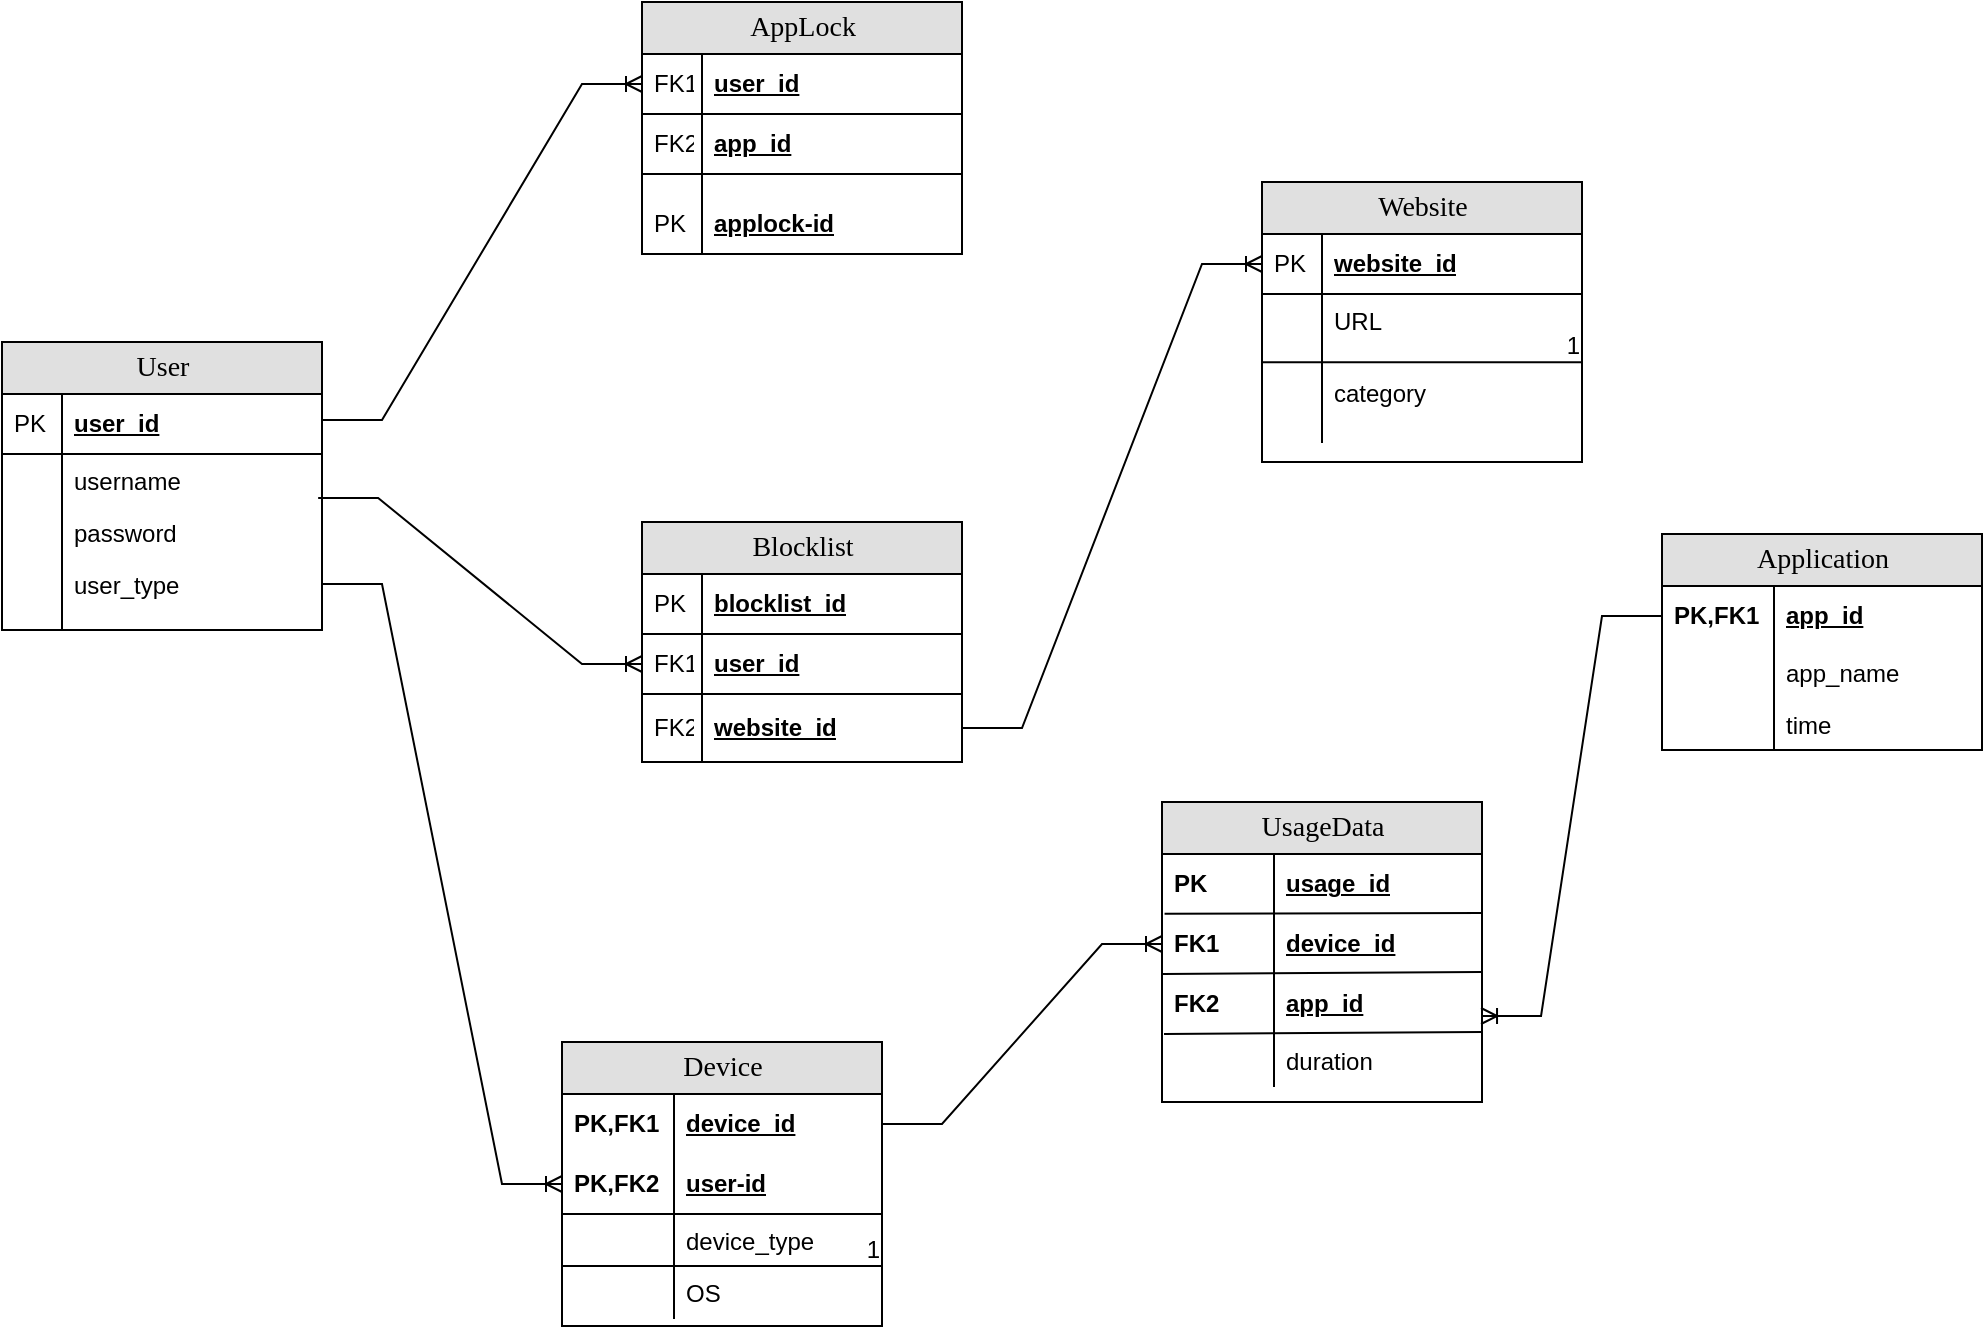<mxfile version="24.4.9" type="github">
  <diagram id="QlL1om-BwzvxGUjIWNr9" name="erd">
    <mxGraphModel dx="1649" dy="728" grid="1" gridSize="10" guides="1" tooltips="1" connect="1" arrows="1" fold="1" page="1" pageScale="1" pageWidth="850" pageHeight="1100" math="0" shadow="0">
      <root>
        <mxCell id="0" />
        <mxCell id="1" parent="0" />
        <mxCell id="mVgx2zE_5AAyynSpxI6j-8" value="Blocklist" style="swimlane;html=1;fontStyle=0;childLayout=stackLayout;horizontal=1;startSize=26;fillColor=#e0e0e0;horizontalStack=0;resizeParent=1;resizeLast=0;collapsible=1;marginBottom=0;swimlaneFillColor=#ffffff;align=center;rounded=0;shadow=0;comic=0;labelBackgroundColor=none;strokeWidth=1;fontFamily=Verdana;fontSize=14;swimlaneLine=1;" parent="1" vertex="1">
          <mxGeometry x="360" y="370" width="160" height="120" as="geometry" />
        </mxCell>
        <mxCell id="mVgx2zE_5AAyynSpxI6j-9" value="blocklist_id" style="shape=partialRectangle;top=0;left=0;right=0;bottom=1;html=1;align=left;verticalAlign=middle;fillColor=none;spacingLeft=34;spacingRight=4;whiteSpace=wrap;overflow=hidden;rotatable=0;points=[[0,0.5],[1,0.5]];portConstraint=eastwest;dropTarget=0;fontStyle=5;" parent="mVgx2zE_5AAyynSpxI6j-8" vertex="1">
          <mxGeometry y="26" width="160" height="30" as="geometry" />
        </mxCell>
        <mxCell id="mVgx2zE_5AAyynSpxI6j-10" value="PK" style="shape=partialRectangle;top=0;left=0;bottom=0;html=1;fillColor=none;align=left;verticalAlign=middle;spacingLeft=4;spacingRight=4;whiteSpace=wrap;overflow=hidden;rotatable=0;points=[];portConstraint=eastwest;part=1;" parent="mVgx2zE_5AAyynSpxI6j-9" vertex="1" connectable="0">
          <mxGeometry width="30" height="30" as="geometry" />
        </mxCell>
        <mxCell id="c1zQI3e8gxtUs3fDlMbk-2" value="user_id" style="shape=partialRectangle;top=0;left=0;right=0;bottom=1;html=1;align=left;verticalAlign=middle;fillColor=none;spacingLeft=34;spacingRight=4;whiteSpace=wrap;overflow=hidden;rotatable=0;points=[[0,0.5],[1,0.5]];portConstraint=eastwest;dropTarget=0;fontStyle=5;" parent="mVgx2zE_5AAyynSpxI6j-8" vertex="1">
          <mxGeometry y="56" width="160" height="30" as="geometry" />
        </mxCell>
        <mxCell id="c1zQI3e8gxtUs3fDlMbk-3" value="FK1" style="shape=partialRectangle;top=0;left=0;bottom=0;html=1;fillColor=none;align=left;verticalAlign=middle;spacingLeft=4;spacingRight=4;whiteSpace=wrap;overflow=hidden;rotatable=0;points=[];portConstraint=eastwest;part=1;" parent="c1zQI3e8gxtUs3fDlMbk-2" vertex="1" connectable="0">
          <mxGeometry width="30" height="30" as="geometry" />
        </mxCell>
        <mxCell id="c1zQI3e8gxtUs3fDlMbk-5" value="website_id" style="shape=partialRectangle;top=0;left=0;right=0;bottom=1;html=1;align=left;verticalAlign=middle;fillColor=none;spacingLeft=34;spacingRight=4;whiteSpace=wrap;overflow=hidden;rotatable=0;points=[[0,0.5],[1,0.5]];portConstraint=eastwest;dropTarget=0;fontStyle=5;" parent="mVgx2zE_5AAyynSpxI6j-8" vertex="1">
          <mxGeometry y="86" width="160" height="34" as="geometry" />
        </mxCell>
        <mxCell id="c1zQI3e8gxtUs3fDlMbk-6" value="FK2" style="shape=partialRectangle;top=0;left=0;bottom=0;html=1;fillColor=none;align=left;verticalAlign=middle;spacingLeft=4;spacingRight=4;whiteSpace=wrap;overflow=hidden;rotatable=0;points=[];portConstraint=eastwest;part=1;" parent="c1zQI3e8gxtUs3fDlMbk-5" vertex="1" connectable="0">
          <mxGeometry width="30" height="34" as="geometry" />
        </mxCell>
        <mxCell id="mVgx2zE_5AAyynSpxI6j-1" value="Device" style="swimlane;html=1;fontStyle=0;childLayout=stackLayout;horizontal=1;startSize=26;fillColor=#e0e0e0;horizontalStack=0;resizeParent=1;resizeLast=0;collapsible=1;marginBottom=0;swimlaneFillColor=#ffffff;align=center;rounded=0;shadow=0;comic=0;labelBackgroundColor=none;strokeWidth=1;fontFamily=Verdana;fontSize=14" parent="1" vertex="1">
          <mxGeometry x="320" y="630" width="160" height="142" as="geometry" />
        </mxCell>
        <mxCell id="mVgx2zE_5AAyynSpxI6j-2" value="device_id" style="shape=partialRectangle;top=0;left=0;right=0;bottom=0;html=1;align=left;verticalAlign=middle;fillColor=none;spacingLeft=60;spacingRight=4;whiteSpace=wrap;overflow=hidden;rotatable=0;points=[[0,0.5],[1,0.5]];portConstraint=eastwest;dropTarget=0;fontStyle=5;" parent="mVgx2zE_5AAyynSpxI6j-1" vertex="1">
          <mxGeometry y="26" width="160" height="30" as="geometry" />
        </mxCell>
        <mxCell id="mVgx2zE_5AAyynSpxI6j-3" value="PK,FK1" style="shape=partialRectangle;fontStyle=1;top=0;left=0;bottom=0;html=1;fillColor=none;align=left;verticalAlign=middle;spacingLeft=4;spacingRight=4;whiteSpace=wrap;overflow=hidden;rotatable=0;points=[];portConstraint=eastwest;part=1;" parent="mVgx2zE_5AAyynSpxI6j-2" vertex="1" connectable="0">
          <mxGeometry width="56" height="30" as="geometry" />
        </mxCell>
        <mxCell id="mVgx2zE_5AAyynSpxI6j-4" value="user-id" style="shape=partialRectangle;top=0;left=0;right=0;bottom=1;html=1;align=left;verticalAlign=middle;fillColor=none;spacingLeft=60;spacingRight=4;whiteSpace=wrap;overflow=hidden;rotatable=0;points=[[0,0.5],[1,0.5]];portConstraint=eastwest;dropTarget=0;fontStyle=5;" parent="mVgx2zE_5AAyynSpxI6j-1" vertex="1">
          <mxGeometry y="56" width="160" height="30" as="geometry" />
        </mxCell>
        <mxCell id="mVgx2zE_5AAyynSpxI6j-5" value="PK,FK2" style="shape=partialRectangle;fontStyle=1;top=0;left=0;bottom=0;html=1;fillColor=none;align=left;verticalAlign=middle;spacingLeft=4;spacingRight=4;whiteSpace=wrap;overflow=hidden;rotatable=0;points=[];portConstraint=eastwest;part=1;" parent="mVgx2zE_5AAyynSpxI6j-4" vertex="1" connectable="0">
          <mxGeometry width="56" height="30" as="geometry" />
        </mxCell>
        <mxCell id="fn-GT116ZvKYQ0zQzeax-7" value="device_type" style="shape=partialRectangle;top=0;left=0;right=0;bottom=0;html=1;align=left;verticalAlign=top;fillColor=none;spacingLeft=60;spacingRight=4;whiteSpace=wrap;overflow=hidden;rotatable=0;points=[[0,0.5],[1,0.5]];portConstraint=eastwest;dropTarget=0;" vertex="1" parent="mVgx2zE_5AAyynSpxI6j-1">
          <mxGeometry y="86" width="160" height="26" as="geometry" />
        </mxCell>
        <mxCell id="fn-GT116ZvKYQ0zQzeax-8" value="" style="shape=partialRectangle;top=0;left=0;bottom=0;html=1;fillColor=none;align=left;verticalAlign=top;spacingLeft=4;spacingRight=4;whiteSpace=wrap;overflow=hidden;rotatable=0;points=[];portConstraint=eastwest;part=1;" vertex="1" connectable="0" parent="fn-GT116ZvKYQ0zQzeax-7">
          <mxGeometry width="56" height="26" as="geometry" />
        </mxCell>
        <mxCell id="fn-GT116ZvKYQ0zQzeax-58" value="" style="endArrow=none;html=1;rounded=0;" edge="1" parent="mVgx2zE_5AAyynSpxI6j-1">
          <mxGeometry relative="1" as="geometry">
            <mxPoint y="112" as="sourcePoint" />
            <mxPoint x="160" y="112" as="targetPoint" />
          </mxGeometry>
        </mxCell>
        <mxCell id="fn-GT116ZvKYQ0zQzeax-59" value="1" style="resizable=0;html=1;whiteSpace=wrap;align=right;verticalAlign=bottom;" connectable="0" vertex="1" parent="fn-GT116ZvKYQ0zQzeax-58">
          <mxGeometry x="1" relative="1" as="geometry" />
        </mxCell>
        <mxCell id="fn-GT116ZvKYQ0zQzeax-9" value="OS" style="shape=partialRectangle;top=0;left=0;right=0;bottom=0;html=1;align=left;verticalAlign=top;fillColor=none;spacingLeft=60;spacingRight=4;whiteSpace=wrap;overflow=hidden;rotatable=0;points=[[0,0.5],[1,0.5]];portConstraint=eastwest;dropTarget=0;" vertex="1" parent="mVgx2zE_5AAyynSpxI6j-1">
          <mxGeometry y="112" width="160" height="26" as="geometry" />
        </mxCell>
        <mxCell id="fn-GT116ZvKYQ0zQzeax-10" value="" style="shape=partialRectangle;top=0;left=0;bottom=0;html=1;fillColor=none;align=left;verticalAlign=top;spacingLeft=4;spacingRight=4;whiteSpace=wrap;overflow=hidden;rotatable=0;points=[];portConstraint=eastwest;part=1;" vertex="1" connectable="0" parent="fn-GT116ZvKYQ0zQzeax-9">
          <mxGeometry width="56" height="26" as="geometry" />
        </mxCell>
        <mxCell id="mVgx2zE_5AAyynSpxI6j-19" value="AppLock" style="swimlane;html=1;fontStyle=0;childLayout=stackLayout;horizontal=1;startSize=26;fillColor=#e0e0e0;horizontalStack=0;resizeParent=1;resizeLast=0;collapsible=1;marginBottom=0;swimlaneFillColor=#ffffff;align=center;rounded=0;shadow=0;comic=0;labelBackgroundColor=none;strokeWidth=1;fontFamily=Verdana;fontSize=14" parent="1" vertex="1">
          <mxGeometry x="360" y="110" width="160" height="126" as="geometry" />
        </mxCell>
        <mxCell id="c1zQI3e8gxtUs3fDlMbk-9" value="user_id" style="shape=partialRectangle;top=0;left=0;right=0;bottom=1;html=1;align=left;verticalAlign=middle;fillColor=none;spacingLeft=34;spacingRight=4;whiteSpace=wrap;overflow=hidden;rotatable=0;points=[[0,0.5],[1,0.5]];portConstraint=eastwest;dropTarget=0;fontStyle=5;" parent="mVgx2zE_5AAyynSpxI6j-19" vertex="1">
          <mxGeometry y="26" width="160" height="30" as="geometry" />
        </mxCell>
        <mxCell id="c1zQI3e8gxtUs3fDlMbk-10" value="FK1" style="shape=partialRectangle;top=0;left=0;bottom=0;html=1;fillColor=none;align=left;verticalAlign=middle;spacingLeft=4;spacingRight=4;whiteSpace=wrap;overflow=hidden;rotatable=0;points=[];portConstraint=eastwest;part=1;" parent="c1zQI3e8gxtUs3fDlMbk-9" vertex="1" connectable="0">
          <mxGeometry width="30" height="30" as="geometry" />
        </mxCell>
        <mxCell id="c1zQI3e8gxtUs3fDlMbk-11" value="app_id" style="shape=partialRectangle;top=0;left=0;right=0;bottom=1;html=1;align=left;verticalAlign=middle;fillColor=none;spacingLeft=34;spacingRight=4;whiteSpace=wrap;overflow=hidden;rotatable=0;points=[[0,0.5],[1,0.5]];portConstraint=eastwest;dropTarget=0;fontStyle=5;" parent="mVgx2zE_5AAyynSpxI6j-19" vertex="1">
          <mxGeometry y="56" width="160" height="30" as="geometry" />
        </mxCell>
        <mxCell id="c1zQI3e8gxtUs3fDlMbk-12" value="FK2" style="shape=partialRectangle;top=0;left=0;bottom=0;html=1;fillColor=none;align=left;verticalAlign=middle;spacingLeft=4;spacingRight=4;whiteSpace=wrap;overflow=hidden;rotatable=0;points=[];portConstraint=eastwest;part=1;" parent="c1zQI3e8gxtUs3fDlMbk-11" vertex="1" connectable="0">
          <mxGeometry width="30" height="30" as="geometry" />
        </mxCell>
        <mxCell id="mVgx2zE_5AAyynSpxI6j-28" value="" style="shape=partialRectangle;top=0;left=0;right=0;bottom=0;html=1;align=left;verticalAlign=top;fillColor=none;spacingLeft=34;spacingRight=4;whiteSpace=wrap;overflow=hidden;rotatable=0;points=[[0,0.5],[1,0.5]];portConstraint=eastwest;dropTarget=0;" parent="mVgx2zE_5AAyynSpxI6j-19" vertex="1">
          <mxGeometry y="86" width="160" height="10" as="geometry" />
        </mxCell>
        <mxCell id="mVgx2zE_5AAyynSpxI6j-29" value="" style="shape=partialRectangle;top=0;left=0;bottom=0;html=1;fillColor=none;align=left;verticalAlign=top;spacingLeft=4;spacingRight=4;whiteSpace=wrap;overflow=hidden;rotatable=0;points=[];portConstraint=eastwest;part=1;" parent="mVgx2zE_5AAyynSpxI6j-28" vertex="1" connectable="0">
          <mxGeometry width="30" height="10" as="geometry" />
        </mxCell>
        <mxCell id="mVgx2zE_5AAyynSpxI6j-20" value="applock-id" style="shape=partialRectangle;top=0;left=0;right=0;bottom=1;html=1;align=left;verticalAlign=middle;fillColor=none;spacingLeft=34;spacingRight=4;whiteSpace=wrap;overflow=hidden;rotatable=0;points=[[0,0.5],[1,0.5]];portConstraint=eastwest;dropTarget=0;fontStyle=5;" parent="mVgx2zE_5AAyynSpxI6j-19" vertex="1">
          <mxGeometry y="96" width="160" height="30" as="geometry" />
        </mxCell>
        <mxCell id="mVgx2zE_5AAyynSpxI6j-21" value="PK" style="shape=partialRectangle;top=0;left=0;bottom=0;html=1;fillColor=none;align=left;verticalAlign=middle;spacingLeft=4;spacingRight=4;whiteSpace=wrap;overflow=hidden;rotatable=0;points=[];portConstraint=eastwest;part=1;" parent="mVgx2zE_5AAyynSpxI6j-20" vertex="1" connectable="0">
          <mxGeometry width="30" height="30" as="geometry" />
        </mxCell>
        <mxCell id="mVgx2zE_5AAyynSpxI6j-30" value="Website" style="swimlane;html=1;fontStyle=0;childLayout=stackLayout;horizontal=1;startSize=26;fillColor=#e0e0e0;horizontalStack=0;resizeParent=1;resizeLast=0;collapsible=1;marginBottom=0;swimlaneFillColor=#ffffff;align=center;rounded=0;shadow=0;comic=0;labelBackgroundColor=none;strokeWidth=1;fontFamily=Verdana;fontSize=14" parent="1" vertex="1">
          <mxGeometry x="670" y="200" width="160" height="140" as="geometry" />
        </mxCell>
        <mxCell id="mVgx2zE_5AAyynSpxI6j-31" value="website_id" style="shape=partialRectangle;top=0;left=0;right=0;bottom=1;html=1;align=left;verticalAlign=middle;fillColor=none;spacingLeft=34;spacingRight=4;whiteSpace=wrap;overflow=hidden;rotatable=0;points=[[0,0.5],[1,0.5]];portConstraint=eastwest;dropTarget=0;fontStyle=5;" parent="mVgx2zE_5AAyynSpxI6j-30" vertex="1">
          <mxGeometry y="26" width="160" height="30" as="geometry" />
        </mxCell>
        <mxCell id="mVgx2zE_5AAyynSpxI6j-32" value="PK" style="shape=partialRectangle;top=0;left=0;bottom=0;html=1;fillColor=none;align=left;verticalAlign=middle;spacingLeft=4;spacingRight=4;whiteSpace=wrap;overflow=hidden;rotatable=0;points=[];portConstraint=eastwest;part=1;" parent="mVgx2zE_5AAyynSpxI6j-31" vertex="1" connectable="0">
          <mxGeometry width="30" height="30" as="geometry" />
        </mxCell>
        <mxCell id="mVgx2zE_5AAyynSpxI6j-33" value="URL" style="shape=partialRectangle;top=0;left=0;right=0;bottom=0;html=1;align=left;verticalAlign=top;fillColor=none;spacingLeft=34;spacingRight=4;whiteSpace=wrap;overflow=hidden;rotatable=0;points=[[0,0.5],[1,0.5]];portConstraint=eastwest;dropTarget=0;" parent="mVgx2zE_5AAyynSpxI6j-30" vertex="1">
          <mxGeometry y="56" width="160" height="26" as="geometry" />
        </mxCell>
        <mxCell id="mVgx2zE_5AAyynSpxI6j-34" value="" style="shape=partialRectangle;top=0;left=0;bottom=0;html=1;fillColor=none;align=left;verticalAlign=top;spacingLeft=4;spacingRight=4;whiteSpace=wrap;overflow=hidden;rotatable=0;points=[];portConstraint=eastwest;part=1;" parent="mVgx2zE_5AAyynSpxI6j-33" vertex="1" connectable="0">
          <mxGeometry width="30" height="26" as="geometry" />
        </mxCell>
        <mxCell id="mVgx2zE_5AAyynSpxI6j-39" value="" style="shape=partialRectangle;top=0;left=0;right=0;bottom=0;html=1;align=left;verticalAlign=top;fillColor=none;spacingLeft=34;spacingRight=4;whiteSpace=wrap;overflow=hidden;rotatable=0;points=[[0,0.5],[1,0.5]];portConstraint=eastwest;dropTarget=0;" parent="mVgx2zE_5AAyynSpxI6j-30" vertex="1">
          <mxGeometry y="82" width="160" height="10" as="geometry" />
        </mxCell>
        <mxCell id="mVgx2zE_5AAyynSpxI6j-40" value="" style="shape=partialRectangle;top=0;left=0;bottom=0;html=1;fillColor=none;align=left;verticalAlign=top;spacingLeft=4;spacingRight=4;whiteSpace=wrap;overflow=hidden;rotatable=0;points=[];portConstraint=eastwest;part=1;" parent="mVgx2zE_5AAyynSpxI6j-39" vertex="1" connectable="0">
          <mxGeometry width="30" height="10" as="geometry" />
        </mxCell>
        <mxCell id="fn-GT116ZvKYQ0zQzeax-35" value="" style="endArrow=none;html=1;rounded=0;" edge="1" parent="mVgx2zE_5AAyynSpxI6j-30">
          <mxGeometry relative="1" as="geometry">
            <mxPoint y="90.18" as="sourcePoint" />
            <mxPoint x="160" y="90.18" as="targetPoint" />
          </mxGeometry>
        </mxCell>
        <mxCell id="fn-GT116ZvKYQ0zQzeax-36" value="1" style="resizable=0;html=1;whiteSpace=wrap;align=right;verticalAlign=bottom;" connectable="0" vertex="1" parent="fn-GT116ZvKYQ0zQzeax-35">
          <mxGeometry x="1" relative="1" as="geometry" />
        </mxCell>
        <mxCell id="fn-GT116ZvKYQ0zQzeax-31" value="category" style="shape=partialRectangle;top=0;left=0;right=0;bottom=0;html=1;align=left;verticalAlign=top;fillColor=none;spacingLeft=34;spacingRight=4;whiteSpace=wrap;overflow=hidden;rotatable=0;points=[[0,0.5],[1,0.5]];portConstraint=eastwest;dropTarget=0;" vertex="1" parent="mVgx2zE_5AAyynSpxI6j-30">
          <mxGeometry y="92" width="160" height="38" as="geometry" />
        </mxCell>
        <mxCell id="fn-GT116ZvKYQ0zQzeax-32" value="" style="shape=partialRectangle;top=0;left=0;bottom=0;html=1;fillColor=none;align=left;verticalAlign=top;spacingLeft=4;spacingRight=4;whiteSpace=wrap;overflow=hidden;rotatable=0;points=[];portConstraint=eastwest;part=1;" vertex="1" connectable="0" parent="fn-GT116ZvKYQ0zQzeax-31">
          <mxGeometry width="30" height="38" as="geometry" />
        </mxCell>
        <mxCell id="mVgx2zE_5AAyynSpxI6j-48" value="UsageData" style="swimlane;html=1;fontStyle=0;childLayout=stackLayout;horizontal=1;startSize=26;fillColor=#e0e0e0;horizontalStack=0;resizeParent=1;resizeLast=0;collapsible=1;marginBottom=0;swimlaneFillColor=#ffffff;align=center;rounded=0;shadow=0;comic=0;labelBackgroundColor=none;strokeWidth=1;fontFamily=Verdana;fontSize=14" parent="1" vertex="1">
          <mxGeometry x="620" y="510" width="160" height="150" as="geometry" />
        </mxCell>
        <mxCell id="mVgx2zE_5AAyynSpxI6j-49" value="usage_id" style="shape=partialRectangle;top=0;left=0;right=0;bottom=0;html=1;align=left;verticalAlign=middle;fillColor=none;spacingLeft=60;spacingRight=4;whiteSpace=wrap;overflow=hidden;rotatable=0;points=[[0,0.5],[1,0.5]];portConstraint=eastwest;dropTarget=0;fontStyle=5;" parent="mVgx2zE_5AAyynSpxI6j-48" vertex="1">
          <mxGeometry y="26" width="160" height="30" as="geometry" />
        </mxCell>
        <mxCell id="mVgx2zE_5AAyynSpxI6j-50" value="PK" style="shape=partialRectangle;fontStyle=1;top=0;left=0;bottom=0;html=1;fillColor=none;align=left;verticalAlign=middle;spacingLeft=4;spacingRight=4;whiteSpace=wrap;overflow=hidden;rotatable=0;points=[];portConstraint=eastwest;part=1;" parent="mVgx2zE_5AAyynSpxI6j-49" vertex="1" connectable="0">
          <mxGeometry width="56" height="30" as="geometry" />
        </mxCell>
        <mxCell id="fn-GT116ZvKYQ0zQzeax-14" value="" style="endArrow=none;html=1;rounded=0;exitX=0.008;exitY=-0.003;exitDx=0;exitDy=0;exitPerimeter=0;entryX=0.999;entryY=0.982;entryDx=0;entryDy=0;entryPerimeter=0;" edge="1" parent="mVgx2zE_5AAyynSpxI6j-48">
          <mxGeometry width="50" height="50" relative="1" as="geometry">
            <mxPoint x="0.5" y="86" as="sourcePoint" />
            <mxPoint x="159.5" y="85" as="targetPoint" />
          </mxGeometry>
        </mxCell>
        <mxCell id="fn-GT116ZvKYQ0zQzeax-5" value="device_id" style="shape=partialRectangle;top=0;left=0;right=0;bottom=0;html=1;align=left;verticalAlign=middle;fillColor=none;spacingLeft=60;spacingRight=4;whiteSpace=wrap;overflow=hidden;rotatable=0;points=[[0,0.5],[1,0.5]];portConstraint=eastwest;dropTarget=0;fontStyle=5;" vertex="1" parent="mVgx2zE_5AAyynSpxI6j-48">
          <mxGeometry y="56" width="160" height="30" as="geometry" />
        </mxCell>
        <mxCell id="fn-GT116ZvKYQ0zQzeax-6" value="FK1" style="shape=partialRectangle;fontStyle=1;top=0;left=0;bottom=0;html=1;fillColor=none;align=left;verticalAlign=middle;spacingLeft=4;spacingRight=4;whiteSpace=wrap;overflow=hidden;rotatable=0;points=[];portConstraint=eastwest;part=1;" vertex="1" connectable="0" parent="fn-GT116ZvKYQ0zQzeax-5">
          <mxGeometry width="56" height="30" as="geometry" />
        </mxCell>
        <mxCell id="fn-GT116ZvKYQ0zQzeax-16" value="app_id" style="shape=partialRectangle;top=0;left=0;right=0;bottom=0;html=1;align=left;verticalAlign=middle;fillColor=none;spacingLeft=60;spacingRight=4;whiteSpace=wrap;overflow=hidden;rotatable=0;points=[[0,0.5],[1,0.5]];portConstraint=eastwest;dropTarget=0;fontStyle=5;" vertex="1" parent="mVgx2zE_5AAyynSpxI6j-48">
          <mxGeometry y="86" width="160" height="30" as="geometry" />
        </mxCell>
        <mxCell id="fn-GT116ZvKYQ0zQzeax-17" value="FK2" style="shape=partialRectangle;fontStyle=1;top=0;left=0;bottom=0;html=1;fillColor=none;align=left;verticalAlign=middle;spacingLeft=4;spacingRight=4;whiteSpace=wrap;overflow=hidden;rotatable=0;points=[];portConstraint=eastwest;part=1;" vertex="1" connectable="0" parent="fn-GT116ZvKYQ0zQzeax-16">
          <mxGeometry width="56" height="30" as="geometry" />
        </mxCell>
        <mxCell id="fn-GT116ZvKYQ0zQzeax-15" value="" style="endArrow=none;html=1;rounded=0;exitX=0.008;exitY=-0.003;exitDx=0;exitDy=0;exitPerimeter=0;entryX=0.999;entryY=0.982;entryDx=0;entryDy=0;entryPerimeter=0;" edge="1" parent="mVgx2zE_5AAyynSpxI6j-48">
          <mxGeometry width="50" height="50" relative="1" as="geometry">
            <mxPoint x="1" y="116" as="sourcePoint" />
            <mxPoint x="160" y="115" as="targetPoint" />
          </mxGeometry>
        </mxCell>
        <mxCell id="mVgx2zE_5AAyynSpxI6j-53" value="duration" style="shape=partialRectangle;top=0;left=0;right=0;bottom=0;html=1;align=left;verticalAlign=top;fillColor=none;spacingLeft=60;spacingRight=4;whiteSpace=wrap;overflow=hidden;rotatable=0;points=[[0,0.5],[1,0.5]];portConstraint=eastwest;dropTarget=0;" parent="mVgx2zE_5AAyynSpxI6j-48" vertex="1">
          <mxGeometry y="116" width="160" height="26" as="geometry" />
        </mxCell>
        <mxCell id="mVgx2zE_5AAyynSpxI6j-54" value="" style="shape=partialRectangle;top=0;left=0;bottom=0;html=1;fillColor=none;align=left;verticalAlign=top;spacingLeft=4;spacingRight=4;whiteSpace=wrap;overflow=hidden;rotatable=0;points=[];portConstraint=eastwest;part=1;" parent="mVgx2zE_5AAyynSpxI6j-53" vertex="1" connectable="0">
          <mxGeometry width="56" height="26" as="geometry" />
        </mxCell>
        <mxCell id="fn-GT116ZvKYQ0zQzeax-13" value="" style="endArrow=none;html=1;rounded=0;exitX=0.008;exitY=-0.003;exitDx=0;exitDy=0;exitPerimeter=0;entryX=0.999;entryY=0.982;entryDx=0;entryDy=0;entryPerimeter=0;" edge="1" parent="mVgx2zE_5AAyynSpxI6j-48" target="mVgx2zE_5AAyynSpxI6j-49">
          <mxGeometry width="50" height="50" relative="1" as="geometry">
            <mxPoint x="1.28" y="55.91" as="sourcePoint" />
            <mxPoint x="150" y="-90" as="targetPoint" />
          </mxGeometry>
        </mxCell>
        <mxCell id="mVgx2zE_5AAyynSpxI6j-77" value="User" style="swimlane;html=1;fontStyle=0;childLayout=stackLayout;horizontal=1;startSize=26;fillColor=#e0e0e0;horizontalStack=0;resizeParent=1;resizeLast=0;collapsible=1;marginBottom=0;swimlaneFillColor=#ffffff;align=center;rounded=0;shadow=0;comic=0;labelBackgroundColor=none;strokeWidth=1;fontFamily=Verdana;fontSize=14" parent="1" vertex="1">
          <mxGeometry x="40" y="280" width="160" height="144" as="geometry" />
        </mxCell>
        <mxCell id="mVgx2zE_5AAyynSpxI6j-78" value="user_id" style="shape=partialRectangle;top=0;left=0;right=0;bottom=1;html=1;align=left;verticalAlign=middle;fillColor=none;spacingLeft=34;spacingRight=4;whiteSpace=wrap;overflow=hidden;rotatable=0;points=[[0,0.5],[1,0.5]];portConstraint=eastwest;dropTarget=0;fontStyle=5;" parent="mVgx2zE_5AAyynSpxI6j-77" vertex="1">
          <mxGeometry y="26" width="160" height="30" as="geometry" />
        </mxCell>
        <mxCell id="mVgx2zE_5AAyynSpxI6j-79" value="PK" style="shape=partialRectangle;top=0;left=0;bottom=0;html=1;fillColor=none;align=left;verticalAlign=middle;spacingLeft=4;spacingRight=4;whiteSpace=wrap;overflow=hidden;rotatable=0;points=[];portConstraint=eastwest;part=1;" parent="mVgx2zE_5AAyynSpxI6j-78" vertex="1" connectable="0">
          <mxGeometry width="30" height="30" as="geometry" />
        </mxCell>
        <mxCell id="mVgx2zE_5AAyynSpxI6j-80" value="username" style="shape=partialRectangle;top=0;left=0;right=0;bottom=0;html=1;align=left;verticalAlign=top;fillColor=none;spacingLeft=34;spacingRight=4;whiteSpace=wrap;overflow=hidden;rotatable=0;points=[[0,0.5],[1,0.5]];portConstraint=eastwest;dropTarget=0;" parent="mVgx2zE_5AAyynSpxI6j-77" vertex="1">
          <mxGeometry y="56" width="160" height="26" as="geometry" />
        </mxCell>
        <mxCell id="mVgx2zE_5AAyynSpxI6j-81" value="" style="shape=partialRectangle;top=0;left=0;bottom=0;html=1;fillColor=none;align=left;verticalAlign=top;spacingLeft=4;spacingRight=4;whiteSpace=wrap;overflow=hidden;rotatable=0;points=[];portConstraint=eastwest;part=1;" parent="mVgx2zE_5AAyynSpxI6j-80" vertex="1" connectable="0">
          <mxGeometry width="30" height="26" as="geometry" />
        </mxCell>
        <mxCell id="mVgx2zE_5AAyynSpxI6j-82" value="password" style="shape=partialRectangle;top=0;left=0;right=0;bottom=0;html=1;align=left;verticalAlign=top;fillColor=none;spacingLeft=34;spacingRight=4;whiteSpace=wrap;overflow=hidden;rotatable=0;points=[[0,0.5],[1,0.5]];portConstraint=eastwest;dropTarget=0;" parent="mVgx2zE_5AAyynSpxI6j-77" vertex="1">
          <mxGeometry y="82" width="160" height="26" as="geometry" />
        </mxCell>
        <mxCell id="mVgx2zE_5AAyynSpxI6j-83" value="" style="shape=partialRectangle;top=0;left=0;bottom=0;html=1;fillColor=none;align=left;verticalAlign=top;spacingLeft=4;spacingRight=4;whiteSpace=wrap;overflow=hidden;rotatable=0;points=[];portConstraint=eastwest;part=1;" parent="mVgx2zE_5AAyynSpxI6j-82" vertex="1" connectable="0">
          <mxGeometry width="30" height="26" as="geometry" />
        </mxCell>
        <mxCell id="mVgx2zE_5AAyynSpxI6j-84" value="user_type" style="shape=partialRectangle;top=0;left=0;right=0;bottom=0;html=1;align=left;verticalAlign=top;fillColor=none;spacingLeft=34;spacingRight=4;whiteSpace=wrap;overflow=hidden;rotatable=0;points=[[0,0.5],[1,0.5]];portConstraint=eastwest;dropTarget=0;" parent="mVgx2zE_5AAyynSpxI6j-77" vertex="1">
          <mxGeometry y="108" width="160" height="26" as="geometry" />
        </mxCell>
        <mxCell id="mVgx2zE_5AAyynSpxI6j-85" value="" style="shape=partialRectangle;top=0;left=0;bottom=0;html=1;fillColor=none;align=left;verticalAlign=top;spacingLeft=4;spacingRight=4;whiteSpace=wrap;overflow=hidden;rotatable=0;points=[];portConstraint=eastwest;part=1;" parent="mVgx2zE_5AAyynSpxI6j-84" vertex="1" connectable="0">
          <mxGeometry width="30" height="26" as="geometry" />
        </mxCell>
        <mxCell id="mVgx2zE_5AAyynSpxI6j-86" value="" style="shape=partialRectangle;top=0;left=0;right=0;bottom=0;html=1;align=left;verticalAlign=top;fillColor=none;spacingLeft=34;spacingRight=4;whiteSpace=wrap;overflow=hidden;rotatable=0;points=[[0,0.5],[1,0.5]];portConstraint=eastwest;dropTarget=0;" parent="mVgx2zE_5AAyynSpxI6j-77" vertex="1">
          <mxGeometry y="134" width="160" height="10" as="geometry" />
        </mxCell>
        <mxCell id="mVgx2zE_5AAyynSpxI6j-87" value="" style="shape=partialRectangle;top=0;left=0;bottom=0;html=1;fillColor=none;align=left;verticalAlign=top;spacingLeft=4;spacingRight=4;whiteSpace=wrap;overflow=hidden;rotatable=0;points=[];portConstraint=eastwest;part=1;" parent="mVgx2zE_5AAyynSpxI6j-86" vertex="1" connectable="0">
          <mxGeometry width="30" height="10" as="geometry" />
        </mxCell>
        <mxCell id="c1zQI3e8gxtUs3fDlMbk-13" value="Application" style="swimlane;html=1;fontStyle=0;childLayout=stackLayout;horizontal=1;startSize=26;fillColor=#e0e0e0;horizontalStack=0;resizeParent=1;resizeLast=0;collapsible=1;marginBottom=0;swimlaneFillColor=#ffffff;align=center;rounded=0;shadow=0;comic=0;labelBackgroundColor=none;strokeWidth=1;fontFamily=Verdana;fontSize=14" parent="1" vertex="1">
          <mxGeometry x="870" y="376" width="160" height="108" as="geometry" />
        </mxCell>
        <mxCell id="c1zQI3e8gxtUs3fDlMbk-14" value="app_id" style="shape=partialRectangle;top=0;left=0;right=0;bottom=0;html=1;align=left;verticalAlign=middle;fillColor=none;spacingLeft=60;spacingRight=4;whiteSpace=wrap;overflow=hidden;rotatable=0;points=[[0,0.5],[1,0.5]];portConstraint=eastwest;dropTarget=0;fontStyle=5;" parent="c1zQI3e8gxtUs3fDlMbk-13" vertex="1">
          <mxGeometry y="26" width="160" height="30" as="geometry" />
        </mxCell>
        <mxCell id="c1zQI3e8gxtUs3fDlMbk-15" value="PK,FK1" style="shape=partialRectangle;fontStyle=1;top=0;left=0;bottom=0;html=1;fillColor=none;align=left;verticalAlign=middle;spacingLeft=4;spacingRight=4;whiteSpace=wrap;overflow=hidden;rotatable=0;points=[];portConstraint=eastwest;part=1;" parent="c1zQI3e8gxtUs3fDlMbk-14" vertex="1" connectable="0">
          <mxGeometry width="56" height="30" as="geometry" />
        </mxCell>
        <mxCell id="c1zQI3e8gxtUs3fDlMbk-18" value="app_name" style="shape=partialRectangle;top=0;left=0;right=0;bottom=0;html=1;align=left;verticalAlign=top;fillColor=none;spacingLeft=60;spacingRight=4;whiteSpace=wrap;overflow=hidden;rotatable=0;points=[[0,0.5],[1,0.5]];portConstraint=eastwest;dropTarget=0;" parent="c1zQI3e8gxtUs3fDlMbk-13" vertex="1">
          <mxGeometry y="56" width="160" height="26" as="geometry" />
        </mxCell>
        <mxCell id="c1zQI3e8gxtUs3fDlMbk-19" value="" style="shape=partialRectangle;top=0;left=0;bottom=0;html=1;fillColor=none;align=left;verticalAlign=top;spacingLeft=4;spacingRight=4;whiteSpace=wrap;overflow=hidden;rotatable=0;points=[];portConstraint=eastwest;part=1;" parent="c1zQI3e8gxtUs3fDlMbk-18" vertex="1" connectable="0">
          <mxGeometry width="56" height="26" as="geometry" />
        </mxCell>
        <mxCell id="fn-GT116ZvKYQ0zQzeax-56" value="time" style="shape=partialRectangle;top=0;left=0;right=0;bottom=0;html=1;align=left;verticalAlign=top;fillColor=none;spacingLeft=60;spacingRight=4;whiteSpace=wrap;overflow=hidden;rotatable=0;points=[[0,0.5],[1,0.5]];portConstraint=eastwest;dropTarget=0;" vertex="1" parent="c1zQI3e8gxtUs3fDlMbk-13">
          <mxGeometry y="82" width="160" height="26" as="geometry" />
        </mxCell>
        <mxCell id="fn-GT116ZvKYQ0zQzeax-57" value="" style="shape=partialRectangle;top=0;left=0;bottom=0;html=1;fillColor=none;align=left;verticalAlign=top;spacingLeft=4;spacingRight=4;whiteSpace=wrap;overflow=hidden;rotatable=0;points=[];portConstraint=eastwest;part=1;" vertex="1" connectable="0" parent="fn-GT116ZvKYQ0zQzeax-56">
          <mxGeometry width="56" height="26" as="geometry" />
        </mxCell>
        <mxCell id="fn-GT116ZvKYQ0zQzeax-26" value="" style="edgeStyle=entityRelationEdgeStyle;fontSize=12;html=1;endArrow=ERoneToMany;rounded=0;entryX=0;entryY=0.5;entryDx=0;entryDy=0;exitX=1;exitY=0.5;exitDx=0;exitDy=0;" edge="1" parent="1" source="mVgx2zE_5AAyynSpxI6j-84" target="mVgx2zE_5AAyynSpxI6j-4">
          <mxGeometry width="100" height="100" relative="1" as="geometry">
            <mxPoint x="30" y="350" as="sourcePoint" />
            <mxPoint x="240" y="190" as="targetPoint" />
          </mxGeometry>
        </mxCell>
        <mxCell id="fn-GT116ZvKYQ0zQzeax-27" value="" style="edgeStyle=entityRelationEdgeStyle;fontSize=12;html=1;endArrow=ERoneToMany;rounded=0;entryX=0;entryY=0.5;entryDx=0;entryDy=0;exitX=0.988;exitY=-0.154;exitDx=0;exitDy=0;exitPerimeter=0;" edge="1" parent="1" source="mVgx2zE_5AAyynSpxI6j-82" target="c1zQI3e8gxtUs3fDlMbk-2">
          <mxGeometry width="100" height="100" relative="1" as="geometry">
            <mxPoint x="210" y="320" as="sourcePoint" />
            <mxPoint x="450" y="330" as="targetPoint" />
            <Array as="points">
              <mxPoint x="210" y="370" />
            </Array>
          </mxGeometry>
        </mxCell>
        <mxCell id="fn-GT116ZvKYQ0zQzeax-29" value="" style="edgeStyle=entityRelationEdgeStyle;fontSize=12;html=1;endArrow=ERoneToMany;rounded=0;entryX=0;entryY=0.5;entryDx=0;entryDy=0;" edge="1" parent="1" target="c1zQI3e8gxtUs3fDlMbk-9">
          <mxGeometry width="100" height="100" relative="1" as="geometry">
            <mxPoint x="200" y="319" as="sourcePoint" />
            <mxPoint x="330" y="210" as="targetPoint" />
          </mxGeometry>
        </mxCell>
        <mxCell id="fn-GT116ZvKYQ0zQzeax-30" value="" style="edgeStyle=entityRelationEdgeStyle;fontSize=12;html=1;endArrow=ERoneToMany;rounded=0;entryX=0;entryY=0.5;entryDx=0;entryDy=0;exitX=1;exitY=0.5;exitDx=0;exitDy=0;" edge="1" parent="1" source="mVgx2zE_5AAyynSpxI6j-2" target="fn-GT116ZvKYQ0zQzeax-5">
          <mxGeometry width="100" height="100" relative="1" as="geometry">
            <mxPoint x="370" y="670" as="sourcePoint" />
            <mxPoint x="197.778" y="740" as="targetPoint" />
            <Array as="points">
              <mxPoint x="540" y="170" />
            </Array>
          </mxGeometry>
        </mxCell>
        <mxCell id="fn-GT116ZvKYQ0zQzeax-37" value="" style="edgeStyle=entityRelationEdgeStyle;fontSize=12;html=1;endArrow=ERoneToMany;rounded=0;exitX=1;exitY=0.5;exitDx=0;exitDy=0;entryX=0;entryY=0.5;entryDx=0;entryDy=0;" edge="1" parent="1" source="c1zQI3e8gxtUs3fDlMbk-5" target="mVgx2zE_5AAyynSpxI6j-31">
          <mxGeometry width="100" height="100" relative="1" as="geometry">
            <mxPoint x="460" y="470" as="sourcePoint" />
            <mxPoint x="560" y="370" as="targetPoint" />
          </mxGeometry>
        </mxCell>
        <mxCell id="fn-GT116ZvKYQ0zQzeax-40" value="" style="edgeStyle=entityRelationEdgeStyle;fontSize=12;html=1;endArrow=ERoneToMany;rounded=0;exitX=0;exitY=0.5;exitDx=0;exitDy=0;entryX=0.997;entryY=-0.346;entryDx=0;entryDy=0;entryPerimeter=0;" edge="1" parent="1" source="c1zQI3e8gxtUs3fDlMbk-14" target="mVgx2zE_5AAyynSpxI6j-53">
          <mxGeometry width="100" height="100" relative="1" as="geometry">
            <mxPoint x="550" y="360" as="sourcePoint" />
            <mxPoint x="1060" y="600" as="targetPoint" />
            <Array as="points">
              <mxPoint x="920" y="350" />
              <mxPoint x="860" y="480" />
              <mxPoint x="760" y="480" />
            </Array>
          </mxGeometry>
        </mxCell>
      </root>
    </mxGraphModel>
  </diagram>
</mxfile>
